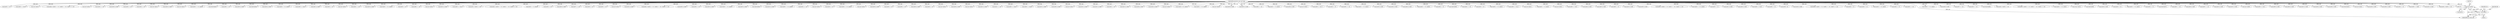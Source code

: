 digraph "0_radare2_f41e941341e44aa86edd4483c4487ec09a074257@pointer" {
"1000700" [label="(Call,(int) buf[1])"];
"1000129" [label="(MethodParameterIn,const ut8 *buf)"];
"1000698" [label="(Call,vA = (int) buf[1])"];
"1001909" [label="(Call,buf[3] << 8)"];
"1000666" [label="(Call,buf[0] == 0x19)"];
"1000498" [label="(Call,(int) buf[1])"];
"1000195" [label="(Call,buf[4] | (buf[5] << 8) | (buf[6] << 16) | (buf[7] << 24))"];
"1000778" [label="(Call,(int) buf[1])"];
"1000600" [label="(Call,buf[4] << 16)"];
"1001306" [label="(Call,buf[4] & 0x0f)"];
"1001258" [label="(Call,buf[3] << 8)"];
"1000438" [label="(Call,buf[3] << 8)"];
"1000430" [label="(Call,(int) buf[1])"];
"1001103" [label="(Call,buf[4] & 0x0f)"];
"1001198" [label="(Call,(int) buf[1])"];
"1000866" [label="(Call,(buf[3] << 8) | buf[2])"];
"1000716" [label="(Call,(llint)buf[3])"];
"1001217" [label="(Call,buf[5] << 8)"];
"1001158" [label="(Call,buf[5] & 0x0f)"];
"1000724" [label="(Call,(llint)buf[4])"];
"1001109" [label="(Call,buf[4] & 0xf0)"];
"1001789" [label="(Call,(buf[3] << 8) | buf[2])"];
"1001651" [label="(Call,buf[0] == 0x23)"];
"1001062" [label="(Call,buf[1] & 0x0f)"];
"1000558" [label="(Call,buf[3] << 8)"];
"1000785" [label="(Call,(int) buf[2])"];
"1000966" [label="(Call,buf[4] << 16)"];
"1001342" [label="(Call,buf[5] & 0x0f)"];
"1001389" [label="(Call,(buf[3] << 8) | buf[2])"];
"1001636" [label="(Call,buf[3] << 8)"];
"1000311" [label="(Call,buf[6] << 16)"];
"1001782" [label="(Call,(int) buf[1])"];
"1001619" [label="(Call,buf[1] & 0x0f)"];
"1001440" [label="(Call,buf[0] == 0x22)"];
"1000700" [label="(Call,(int) buf[1])"];
"1000246" [label="(Call,buf[2] | (buf[3] << 8))"];
"1000955" [label="(Call,buf[2] | (buf[3] << 8) | (buf[4] << 16) | (buf[5] << 24))"];
"1001003" [label="(Call,buf[3] << 8 | buf[2])"];
"1001004" [label="(Call,buf[3] << 8)"];
"1002018" [label="(Call,buf[4] & 0xf0)"];
"1000316" [label="(Call,buf[7] << 24)"];
"1000463" [label="(Call,buf[3] << 8)"];
"1000594" [label="(Call,buf[3] << 8)"];
"1001573" [label="(Call,(int) buf[1])"];
"1001509" [label="(Call,buf[1] & 0x0f)"];
"1001030" [label="(Call,buf[2] | (buf[3] << 8) | (buf[4] << 16) | (buf[5] << 24))"];
"1001318" [label="(Call,buf[5] & 0x0f)"];
"1000909" [label="(Call,buf[3] << 8)"];
"1001969" [label="(Call,buf[5] & 0x0f)"];
"1001635" [label="(Call,(buf[3] << 8) | buf[2])"];
"1001348" [label="(Call,buf[5] & 0xf0)"];
"1000732" [label="(Call,(llint)buf[5])"];
"1000850" [label="(Call,buf[1] & 0x0f)"];
"1001800" [label="(Call,(buf[5] << 8) | buf[4])"];
"1001747" [label="(Call,buf[2] << 24)"];
"1001382" [label="(Call,(int) buf[1])"];
"1001070" [label="(Call,buf[3] << 8)"];
"1001205" [label="(Call,(buf[3] << 8) | buf[2])"];
"1000814" [label="(Call,(int) buf[1])"];
"1002024" [label="(Call,buf[5] & 0x0f)"];
"1000702" [label="(Call,buf[1])"];
"1001790" [label="(Call,buf[3] << 8)"];
"1000474" [label="(Call,buf[5] << 8)"];
"1001926" [label="(Call,buf[4] & 0x0f)"];
"1000936" [label="(Call,buf[3] << 8)"];
"1001722" [label="(Call,(int) buf[1])"];
"1001275" [label="(Call,buf[4] & 0x0f)"];
"1000548" [label="(Call,(int) buf[1])"];
"1000985" [label="(Call,buf[1] & 0x0f)"];
"1000655" [label="(Call,buf[2] << 16)"];
"1002054" [label="(Call,buf[0] == 0x24)"];
"1001646" [label="(Call,buf[0] == 0x20)"];
"1000526" [label="(Call,buf[1] & 0xf0)"];
"1001164" [label="(Call,buf[5] & 0xf0)"];
"1001021" [label="(Call,(int) buf[1])"];
"1000408" [label="(Call,buf[1] & 0xf0)"];
"1000858" [label="(Call,buf[1] & 0xf0)"];
"1000250" [label="(Call,buf[3] << 8)"];
"1001249" [label="(Call,buf[1] & 0xf0)"];
"1001152" [label="(Call,buf[4] & 0xf0)"];
"1001091" [label="(Call,buf[4] & 0x0f)"];
"1000828" [label="(Call,(int) buf[3])"];
"1001525" [label="(Call,(buf[3]<<8) | buf[2])"];
"1001257" [label="(Call,(buf[3] << 8) | buf[2])"];
"1000926" [label="(Call,(int) buf[1])"];
"1001944" [label="(Call,buf[4] & 0xf0)"];
"1002036" [label="(Call,buf[1] & 0x0f)"];
"1000206" [label="(Call,buf[6] << 16)"];
"1000908" [label="(Call,buf[3] << 8 | buf[2])"];
"1001312" [label="(Call,buf[4] & 0xf0)"];
"1000792" [label="(Call,(int) buf[3])"];
"1000611" [label="(Call,buf[0] == 0x17)"];
"1000187" [label="(Call,buf[3] << 8)"];
"1000971" [label="(Call,buf[5] << 24)"];
"1000698" [label="(Call,vA = (int) buf[1])"];
"1000557" [label="(Call,(buf[3] << 8) | buf[2])"];
"1001999" [label="(Call,buf[5] & 0xf0)"];
"1001293" [label="(Call,buf[4] & 0xf0)"];
"1001981" [label="(Call,buf[4] & 0x0f)"];
"1000473" [label="(Call,(buf[5] << 8) | buf[4])"];
"1000305" [label="(Call,buf[5] << 8)"];
"1000740" [label="(Call,(llint)buf[6])"];
"1001041" [label="(Call,buf[4] << 16)"];
"1000292" [label="(Call,buf[3] << 8)"];
"1001069" [label="(Call,(buf[3] << 8) | buf[2])"];
"1001399" [label="(Call,buf[0] == 0x1a)"];
"1000699" [label="(Identifier,vA)"];
"1000582" [label="(Call,(int) buf[1])"];
"1000935" [label="(Call,buf[3] << 8 | buf[2])"];
"1000645" [label="(Call,(int) buf[1])"];
"1000129" [label="(MethodParameterIn,const ut8 *buf)"];
"1001435" [label="(Call,buf[0] == 0x1f)"];
"1001957" [label="(Call,buf[4] & 0x0f)"];
"1001993" [label="(Call,buf[5] & 0x0f)"];
"1000200" [label="(Call,buf[5] << 8)"];
"1000993" [label="(Call,buf[1] & 0xf0)"];
"1001134" [label="(Call,buf[5] & 0x0f)"];
"1001731" [label="(Call,buf[5] | (buf[4] << 8) | (buf[3] << 16) | (buf[2] << 24))"];
"1001216" [label="(Call,(buf[5] << 8) | buf[4])"];
"1001581" [label="(Call,buf[3] << 8)"];
"1001517" [label="(Call,buf[1] & 0xf0)"];
"1001287" [label="(Call,buf[4] & 0x0f)"];
"1001810" [label="(Call,buf[0] == 0x25)"];
"1001801" [label="(Call,buf[5] << 8)"];
"1001526" [label="(Call,buf[3]<<8)"];
"1001987" [label="(Call,buf[4] & 0xf0)"];
"1000300" [label="(Call,buf[4] | (buf[5] << 8) | (buf[6] << 16) | (buf[7] << 24))"];
"1001736" [label="(Call,buf[4] << 8)"];
"1000960" [label="(Call,buf[3] << 8)"];
"1001580" [label="(Call,(buf[3] << 8) | buf[2])"];
"1000867" [label="(Call,buf[3] << 8)"];
"1000707" [label="(Identifier,lB)"];
"1001046" [label="(Call,buf[5] << 24)"];
"1002202" [label="(MethodReturn,static int)"];
"1001908" [label="(Call,(buf[3] << 8) | buf[2])"];
"1001963" [label="(Call,buf[4] & 0xf0)"];
"1000211" [label="(Call,buf[7] << 24)"];
"1001742" [label="(Call,buf[3] << 16)"];
"1000394" [label="(Block,)"];
"1000756" [label="(Call,(llint)buf[8])"];
"1000183" [label="(Call,buf[2] | (buf[3] << 8))"];
"1000589" [label="(Call,buf[2] | (buf[3] << 8) | (buf[4] << 16) | (buf[5] << 24))"];
"1000462" [label="(Call,(buf[3] << 8) | buf[2])"];
"1000892" [label="(Call,(char) buf[1])"];
"1000763" [label="(Call,(llint)buf[9])"];
"1001128" [label="(Call,buf[4] & 0xf0)"];
"1001206" [label="(Call,buf[3] << 8)"];
"1000437" [label="(Call,(buf[3] << 8) | buf[2])"];
"1001035" [label="(Call,buf[3] << 8)"];
"1000748" [label="(Call,(llint)buf[7])"];
"1000605" [label="(Call,buf[5] << 24)"];
"1001122" [label="(Call,buf[4] & 0x0f)"];
"1000660" [label="(Call,buf[3] << 24)"];
"1000518" [label="(Call,buf[1] & 0x0f)"];
"1001627" [label="(Call,buf[1] & 0xf0)"];
"1000142" [label="(Call,(int) buf[0])"];
"1001429" [label="(Call,buf[0] == 0x1c)"];
"1002030" [label="(Call,buf[5] & 0xf0)"];
"1001330" [label="(Call,buf[4] & 0x0f)"];
"1001900" [label="(Call,buf[1] & 0xf0)"];
"1002012" [label="(Call,buf[4] & 0x0f)"];
"1001336" [label="(Call,buf[4] & 0xf0)"];
"1000709" [label="(Call,(llint)buf[2])"];
"1000821" [label="(Call,(int) buf[2])"];
"1001146" [label="(Call,buf[4] & 0x0f)"];
"1001938" [label="(Call,buf[4] & 0x0f)"];
"1001390" [label="(Call,buf[3] << 8)"];
"1000167" [label="(Call,buf[0] == 0x00)"];
"1000400" [label="(Call,buf[1] & 0x0f)"];
"1000288" [label="(Call,buf[2] | (buf[3] << 8))"];
"1000700" -> "1000698"  [label="AST: "];
"1000700" -> "1000702"  [label="CFG: "];
"1000701" -> "1000700"  [label="AST: "];
"1000702" -> "1000700"  [label="AST: "];
"1000698" -> "1000700"  [label="CFG: "];
"1000700" -> "1002202"  [label="DDG: buf[1]"];
"1000700" -> "1000698"  [label="DDG: buf[1]"];
"1000129" -> "1000700"  [label="DDG: buf"];
"1000129" -> "1000126"  [label="AST: "];
"1000129" -> "1002202"  [label="DDG: buf"];
"1000129" -> "1000142"  [label="DDG: buf"];
"1000129" -> "1000167"  [label="DDG: buf"];
"1000129" -> "1000183"  [label="DDG: buf"];
"1000129" -> "1000187"  [label="DDG: buf"];
"1000129" -> "1000195"  [label="DDG: buf"];
"1000129" -> "1000200"  [label="DDG: buf"];
"1000129" -> "1000206"  [label="DDG: buf"];
"1000129" -> "1000211"  [label="DDG: buf"];
"1000129" -> "1000246"  [label="DDG: buf"];
"1000129" -> "1000250"  [label="DDG: buf"];
"1000129" -> "1000288"  [label="DDG: buf"];
"1000129" -> "1000292"  [label="DDG: buf"];
"1000129" -> "1000300"  [label="DDG: buf"];
"1000129" -> "1000305"  [label="DDG: buf"];
"1000129" -> "1000311"  [label="DDG: buf"];
"1000129" -> "1000316"  [label="DDG: buf"];
"1000129" -> "1000400"  [label="DDG: buf"];
"1000129" -> "1000408"  [label="DDG: buf"];
"1000129" -> "1000430"  [label="DDG: buf"];
"1000129" -> "1000438"  [label="DDG: buf"];
"1000129" -> "1000437"  [label="DDG: buf"];
"1000129" -> "1000463"  [label="DDG: buf"];
"1000129" -> "1000462"  [label="DDG: buf"];
"1000129" -> "1000474"  [label="DDG: buf"];
"1000129" -> "1000473"  [label="DDG: buf"];
"1000129" -> "1000498"  [label="DDG: buf"];
"1000129" -> "1000518"  [label="DDG: buf"];
"1000129" -> "1000526"  [label="DDG: buf"];
"1000129" -> "1000548"  [label="DDG: buf"];
"1000129" -> "1000558"  [label="DDG: buf"];
"1000129" -> "1000557"  [label="DDG: buf"];
"1000129" -> "1000582"  [label="DDG: buf"];
"1000129" -> "1000589"  [label="DDG: buf"];
"1000129" -> "1000594"  [label="DDG: buf"];
"1000129" -> "1000600"  [label="DDG: buf"];
"1000129" -> "1000605"  [label="DDG: buf"];
"1000129" -> "1000611"  [label="DDG: buf"];
"1000129" -> "1000645"  [label="DDG: buf"];
"1000129" -> "1000655"  [label="DDG: buf"];
"1000129" -> "1000660"  [label="DDG: buf"];
"1000129" -> "1000666"  [label="DDG: buf"];
"1000129" -> "1000709"  [label="DDG: buf"];
"1000129" -> "1000716"  [label="DDG: buf"];
"1000129" -> "1000724"  [label="DDG: buf"];
"1000129" -> "1000732"  [label="DDG: buf"];
"1000129" -> "1000740"  [label="DDG: buf"];
"1000129" -> "1000748"  [label="DDG: buf"];
"1000129" -> "1000756"  [label="DDG: buf"];
"1000129" -> "1000763"  [label="DDG: buf"];
"1000129" -> "1000778"  [label="DDG: buf"];
"1000129" -> "1000785"  [label="DDG: buf"];
"1000129" -> "1000792"  [label="DDG: buf"];
"1000129" -> "1000814"  [label="DDG: buf"];
"1000129" -> "1000821"  [label="DDG: buf"];
"1000129" -> "1000828"  [label="DDG: buf"];
"1000129" -> "1000850"  [label="DDG: buf"];
"1000129" -> "1000858"  [label="DDG: buf"];
"1000129" -> "1000867"  [label="DDG: buf"];
"1000129" -> "1000866"  [label="DDG: buf"];
"1000129" -> "1000892"  [label="DDG: buf"];
"1000129" -> "1000909"  [label="DDG: buf"];
"1000129" -> "1000908"  [label="DDG: buf"];
"1000129" -> "1000926"  [label="DDG: buf"];
"1000129" -> "1000936"  [label="DDG: buf"];
"1000129" -> "1000935"  [label="DDG: buf"];
"1000129" -> "1000955"  [label="DDG: buf"];
"1000129" -> "1000960"  [label="DDG: buf"];
"1000129" -> "1000966"  [label="DDG: buf"];
"1000129" -> "1000971"  [label="DDG: buf"];
"1000129" -> "1000985"  [label="DDG: buf"];
"1000129" -> "1000993"  [label="DDG: buf"];
"1000129" -> "1001004"  [label="DDG: buf"];
"1000129" -> "1001003"  [label="DDG: buf"];
"1000129" -> "1001021"  [label="DDG: buf"];
"1000129" -> "1001030"  [label="DDG: buf"];
"1000129" -> "1001035"  [label="DDG: buf"];
"1000129" -> "1001041"  [label="DDG: buf"];
"1000129" -> "1001046"  [label="DDG: buf"];
"1000129" -> "1001062"  [label="DDG: buf"];
"1000129" -> "1001070"  [label="DDG: buf"];
"1000129" -> "1001069"  [label="DDG: buf"];
"1000129" -> "1001091"  [label="DDG: buf"];
"1000129" -> "1001103"  [label="DDG: buf"];
"1000129" -> "1001109"  [label="DDG: buf"];
"1000129" -> "1001122"  [label="DDG: buf"];
"1000129" -> "1001128"  [label="DDG: buf"];
"1000129" -> "1001134"  [label="DDG: buf"];
"1000129" -> "1001146"  [label="DDG: buf"];
"1000129" -> "1001152"  [label="DDG: buf"];
"1000129" -> "1001158"  [label="DDG: buf"];
"1000129" -> "1001164"  [label="DDG: buf"];
"1000129" -> "1001198"  [label="DDG: buf"];
"1000129" -> "1001206"  [label="DDG: buf"];
"1000129" -> "1001205"  [label="DDG: buf"];
"1000129" -> "1001217"  [label="DDG: buf"];
"1000129" -> "1001216"  [label="DDG: buf"];
"1000129" -> "1001249"  [label="DDG: buf"];
"1000129" -> "1001258"  [label="DDG: buf"];
"1000129" -> "1001257"  [label="DDG: buf"];
"1000129" -> "1001275"  [label="DDG: buf"];
"1000129" -> "1001287"  [label="DDG: buf"];
"1000129" -> "1001293"  [label="DDG: buf"];
"1000129" -> "1001306"  [label="DDG: buf"];
"1000129" -> "1001312"  [label="DDG: buf"];
"1000129" -> "1001318"  [label="DDG: buf"];
"1000129" -> "1001330"  [label="DDG: buf"];
"1000129" -> "1001336"  [label="DDG: buf"];
"1000129" -> "1001342"  [label="DDG: buf"];
"1000129" -> "1001348"  [label="DDG: buf"];
"1000129" -> "1001382"  [label="DDG: buf"];
"1000129" -> "1001390"  [label="DDG: buf"];
"1000129" -> "1001389"  [label="DDG: buf"];
"1000129" -> "1001399"  [label="DDG: buf"];
"1000129" -> "1001429"  [label="DDG: buf"];
"1000129" -> "1001435"  [label="DDG: buf"];
"1000129" -> "1001440"  [label="DDG: buf"];
"1000129" -> "1001509"  [label="DDG: buf"];
"1000129" -> "1001517"  [label="DDG: buf"];
"1000129" -> "1001526"  [label="DDG: buf"];
"1000129" -> "1001525"  [label="DDG: buf"];
"1000129" -> "1001573"  [label="DDG: buf"];
"1000129" -> "1001581"  [label="DDG: buf"];
"1000129" -> "1001580"  [label="DDG: buf"];
"1000129" -> "1001619"  [label="DDG: buf"];
"1000129" -> "1001627"  [label="DDG: buf"];
"1000129" -> "1001636"  [label="DDG: buf"];
"1000129" -> "1001635"  [label="DDG: buf"];
"1000129" -> "1001646"  [label="DDG: buf"];
"1000129" -> "1001651"  [label="DDG: buf"];
"1000129" -> "1001722"  [label="DDG: buf"];
"1000129" -> "1001731"  [label="DDG: buf"];
"1000129" -> "1001736"  [label="DDG: buf"];
"1000129" -> "1001742"  [label="DDG: buf"];
"1000129" -> "1001747"  [label="DDG: buf"];
"1000129" -> "1001782"  [label="DDG: buf"];
"1000129" -> "1001790"  [label="DDG: buf"];
"1000129" -> "1001789"  [label="DDG: buf"];
"1000129" -> "1001801"  [label="DDG: buf"];
"1000129" -> "1001800"  [label="DDG: buf"];
"1000129" -> "1001810"  [label="DDG: buf"];
"1000129" -> "1001900"  [label="DDG: buf"];
"1000129" -> "1001909"  [label="DDG: buf"];
"1000129" -> "1001908"  [label="DDG: buf"];
"1000129" -> "1001926"  [label="DDG: buf"];
"1000129" -> "1001938"  [label="DDG: buf"];
"1000129" -> "1001944"  [label="DDG: buf"];
"1000129" -> "1001957"  [label="DDG: buf"];
"1000129" -> "1001963"  [label="DDG: buf"];
"1000129" -> "1001969"  [label="DDG: buf"];
"1000129" -> "1001981"  [label="DDG: buf"];
"1000129" -> "1001987"  [label="DDG: buf"];
"1000129" -> "1001993"  [label="DDG: buf"];
"1000129" -> "1001999"  [label="DDG: buf"];
"1000129" -> "1002012"  [label="DDG: buf"];
"1000129" -> "1002018"  [label="DDG: buf"];
"1000129" -> "1002024"  [label="DDG: buf"];
"1000129" -> "1002030"  [label="DDG: buf"];
"1000129" -> "1002036"  [label="DDG: buf"];
"1000129" -> "1002054"  [label="DDG: buf"];
"1000698" -> "1000394"  [label="AST: "];
"1000699" -> "1000698"  [label="AST: "];
"1000707" -> "1000698"  [label="CFG: "];
"1000698" -> "1002202"  [label="DDG: (int) buf[1]"];
"1000698" -> "1002202"  [label="DDG: vA"];
}
